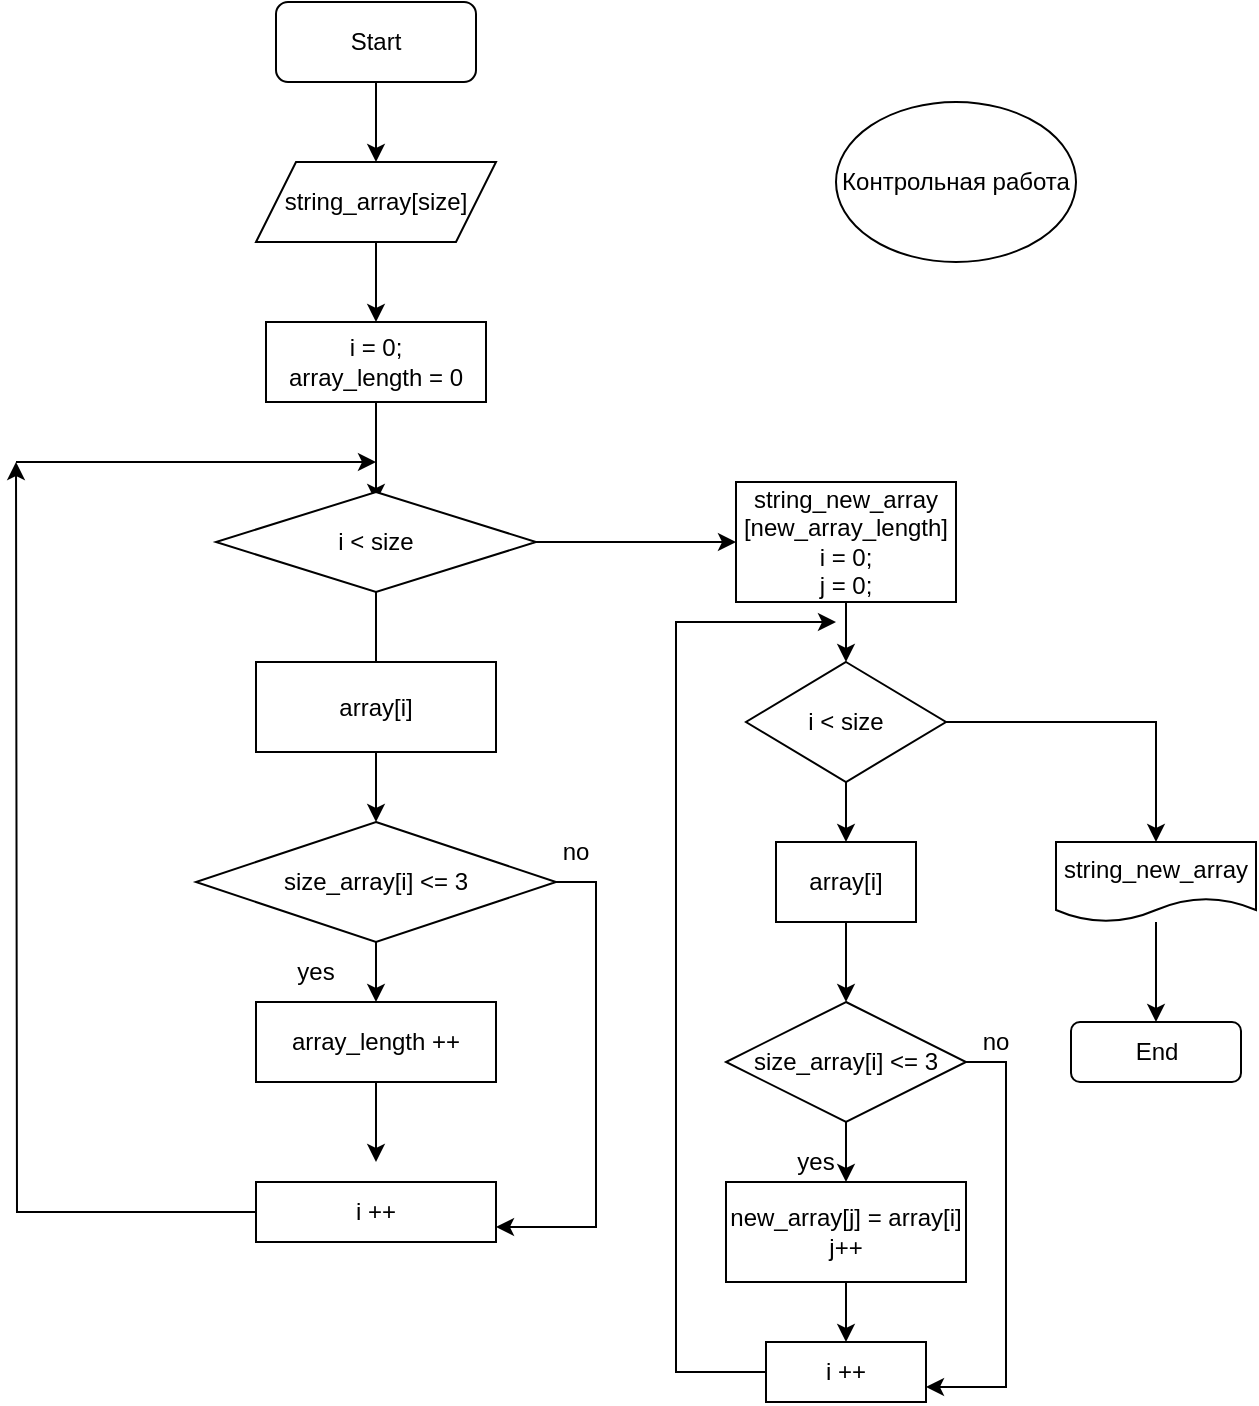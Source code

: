 <mxfile version="20.3.0" type="device"><diagram id="IRMbYEUdQkLcHGU3gOSc" name="Page-1"><mxGraphModel dx="1043" dy="1724" grid="1" gridSize="10" guides="1" tooltips="1" connect="1" arrows="1" fold="1" page="1" pageScale="1" pageWidth="850" pageHeight="1100" math="0" shadow="0"><root><mxCell id="0"/><mxCell id="1" parent="0"/><mxCell id="hxQMPs8GlleWNq6maO4X-25" style="edgeStyle=orthogonalEdgeStyle;rounded=0;orthogonalLoop=1;jettySize=auto;html=1;exitX=0.5;exitY=1;exitDx=0;exitDy=0;startArrow=none;" parent="1" source="w-F5oQKnDDy_IRkRoC93-1" edge="1"><mxGeometry relative="1" as="geometry"><mxPoint x="400" y="70" as="targetPoint"/></mxGeometry></mxCell><mxCell id="w-F5oQKnDDy_IRkRoC93-27" style="edgeStyle=orthogonalEdgeStyle;rounded=0;orthogonalLoop=1;jettySize=auto;html=1;exitX=0.5;exitY=1;exitDx=0;exitDy=0;entryX=0.5;entryY=0;entryDx=0;entryDy=0;" edge="1" parent="1" source="hxQMPs8GlleWNq6maO4X-1" target="w-F5oQKnDDy_IRkRoC93-1"><mxGeometry relative="1" as="geometry"/></mxCell><mxCell id="hxQMPs8GlleWNq6maO4X-1" value="Start" style="rounded=1;whiteSpace=wrap;html=1;" parent="1" vertex="1"><mxGeometry x="350" y="-30" width="100" height="40" as="geometry"/></mxCell><mxCell id="hxQMPs8GlleWNq6maO4X-33" style="edgeStyle=orthogonalEdgeStyle;rounded=0;orthogonalLoop=1;jettySize=auto;html=1;exitX=0.5;exitY=1;exitDx=0;exitDy=0;" parent="1" edge="1"><mxGeometry relative="1" as="geometry"><mxPoint x="400" y="220" as="targetPoint"/><mxPoint x="400" y="140" as="sourcePoint"/></mxGeometry></mxCell><mxCell id="hxQMPs8GlleWNq6maO4X-95" style="edgeStyle=orthogonalEdgeStyle;rounded=0;orthogonalLoop=1;jettySize=auto;html=1;exitX=0.5;exitY=1;exitDx=0;exitDy=0;" parent="1" source="hxQMPs8GlleWNq6maO4X-29" target="hxQMPs8GlleWNq6maO4X-52" edge="1"><mxGeometry relative="1" as="geometry"/></mxCell><mxCell id="w-F5oQKnDDy_IRkRoC93-11" style="edgeStyle=orthogonalEdgeStyle;rounded=0;orthogonalLoop=1;jettySize=auto;html=1;exitX=1;exitY=0.5;exitDx=0;exitDy=0;entryX=0;entryY=0.5;entryDx=0;entryDy=0;" edge="1" parent="1" source="hxQMPs8GlleWNq6maO4X-29" target="w-F5oQKnDDy_IRkRoC93-10"><mxGeometry relative="1" as="geometry"/></mxCell><mxCell id="hxQMPs8GlleWNq6maO4X-29" value="i &amp;lt; size" style="rhombus;whiteSpace=wrap;html=1;" parent="1" vertex="1"><mxGeometry x="320" y="215" width="160" height="50" as="geometry"/></mxCell><mxCell id="hxQMPs8GlleWNq6maO4X-40" value="End" style="rounded=1;whiteSpace=wrap;html=1;" parent="1" vertex="1"><mxGeometry x="747.5" y="480" width="85" height="30" as="geometry"/></mxCell><mxCell id="hxQMPs8GlleWNq6maO4X-45" value="Контрольная работа" style="text;html=1;align=center;verticalAlign=middle;resizable=0;points=[];autosize=1;strokeColor=none;fillColor=none;" parent="1" vertex="1"><mxGeometry x="620" y="45" width="140" height="30" as="geometry"/></mxCell><mxCell id="w-F5oQKnDDy_IRkRoC93-5" value="" style="edgeStyle=orthogonalEdgeStyle;rounded=0;orthogonalLoop=1;jettySize=auto;html=1;startArrow=none;" edge="1" parent="1" source="hxQMPs8GlleWNq6maO4X-104" target="hxQMPs8GlleWNq6maO4X-55"><mxGeometry relative="1" as="geometry"/></mxCell><mxCell id="w-F5oQKnDDy_IRkRoC93-6" style="edgeStyle=orthogonalEdgeStyle;rounded=0;orthogonalLoop=1;jettySize=auto;html=1;exitX=1;exitY=0.5;exitDx=0;exitDy=0;entryX=1;entryY=0.75;entryDx=0;entryDy=0;" edge="1" parent="1" source="hxQMPs8GlleWNq6maO4X-52" target="hxQMPs8GlleWNq6maO4X-65"><mxGeometry relative="1" as="geometry"/></mxCell><mxCell id="w-F5oQKnDDy_IRkRoC93-9" style="edgeStyle=orthogonalEdgeStyle;rounded=0;orthogonalLoop=1;jettySize=auto;html=1;exitX=0.5;exitY=1;exitDx=0;exitDy=0;entryX=1;entryY=1;entryDx=0;entryDy=0;" edge="1" parent="1" source="hxQMPs8GlleWNq6maO4X-52" target="hxQMPs8GlleWNq6maO4X-104"><mxGeometry relative="1" as="geometry"/></mxCell><mxCell id="hxQMPs8GlleWNq6maO4X-52" value="size_array[i] &amp;lt;= 3" style="rhombus;whiteSpace=wrap;html=1;" parent="1" vertex="1"><mxGeometry x="310" y="380" width="180" height="60" as="geometry"/></mxCell><mxCell id="hxQMPs8GlleWNq6maO4X-94" style="edgeStyle=orthogonalEdgeStyle;rounded=0;orthogonalLoop=1;jettySize=auto;html=1;exitX=0.5;exitY=1;exitDx=0;exitDy=0;" parent="1" source="hxQMPs8GlleWNq6maO4X-55" edge="1"><mxGeometry relative="1" as="geometry"><mxPoint x="400" y="500" as="targetPoint"/></mxGeometry></mxCell><mxCell id="w-F5oQKnDDy_IRkRoC93-3" style="edgeStyle=orthogonalEdgeStyle;rounded=0;orthogonalLoop=1;jettySize=auto;html=1;" edge="1" parent="1" source="hxQMPs8GlleWNq6maO4X-55"><mxGeometry relative="1" as="geometry"><mxPoint x="400" y="550" as="targetPoint"/></mxGeometry></mxCell><mxCell id="hxQMPs8GlleWNq6maO4X-55" value="array_length ++" style="rounded=0;whiteSpace=wrap;html=1;" parent="1" vertex="1"><mxGeometry x="340" y="470" width="120" height="40" as="geometry"/></mxCell><mxCell id="hxQMPs8GlleWNq6maO4X-61" value="no" style="text;html=1;strokeColor=none;fillColor=none;align=center;verticalAlign=middle;whiteSpace=wrap;rounded=0;" parent="1" vertex="1"><mxGeometry x="470" y="380" width="60" height="30" as="geometry"/></mxCell><mxCell id="hxQMPs8GlleWNq6maO4X-96" style="edgeStyle=orthogonalEdgeStyle;rounded=0;orthogonalLoop=1;jettySize=auto;html=1;exitX=0;exitY=0.5;exitDx=0;exitDy=0;" parent="1" source="hxQMPs8GlleWNq6maO4X-65" edge="1"><mxGeometry relative="1" as="geometry"><mxPoint x="220" y="200" as="targetPoint"/></mxGeometry></mxCell><mxCell id="hxQMPs8GlleWNq6maO4X-65" value="i ++" style="whiteSpace=wrap;html=1;" parent="1" vertex="1"><mxGeometry x="340" y="560" width="120" height="30" as="geometry"/></mxCell><mxCell id="hxQMPs8GlleWNq6maO4X-73" value="" style="endArrow=classic;html=1;rounded=0;" parent="1" edge="1"><mxGeometry width="50" height="50" relative="1" as="geometry"><mxPoint x="220" y="200" as="sourcePoint"/><mxPoint x="400" y="200" as="targetPoint"/></mxGeometry></mxCell><mxCell id="w-F5oQKnDDy_IRkRoC93-16" style="edgeStyle=orthogonalEdgeStyle;rounded=0;orthogonalLoop=1;jettySize=auto;html=1;exitX=0.5;exitY=1;exitDx=0;exitDy=0;entryX=0.5;entryY=0;entryDx=0;entryDy=0;" edge="1" parent="1" source="hxQMPs8GlleWNq6maO4X-75" target="hxQMPs8GlleWNq6maO4X-86"><mxGeometry relative="1" as="geometry"/></mxCell><mxCell id="w-F5oQKnDDy_IRkRoC93-23" style="edgeStyle=orthogonalEdgeStyle;rounded=0;orthogonalLoop=1;jettySize=auto;html=1;exitX=1;exitY=0.5;exitDx=0;exitDy=0;" edge="1" parent="1" source="hxQMPs8GlleWNq6maO4X-75" target="hxQMPs8GlleWNq6maO4X-90"><mxGeometry relative="1" as="geometry"/></mxCell><mxCell id="hxQMPs8GlleWNq6maO4X-75" value="i &amp;lt; size" style="rhombus;whiteSpace=wrap;html=1;rounded=0;" parent="1" vertex="1"><mxGeometry x="585" y="300" width="100" height="60" as="geometry"/></mxCell><mxCell id="hxQMPs8GlleWNq6maO4X-84" value="yes" style="text;html=1;strokeColor=none;fillColor=none;align=center;verticalAlign=middle;whiteSpace=wrap;rounded=0;" parent="1" vertex="1"><mxGeometry x="590" y="535" width="60" height="30" as="geometry"/></mxCell><mxCell id="hxQMPs8GlleWNq6maO4X-85" value="no" style="text;html=1;strokeColor=none;fillColor=none;align=center;verticalAlign=middle;whiteSpace=wrap;rounded=0;" parent="1" vertex="1"><mxGeometry x="680" y="475" width="60" height="30" as="geometry"/></mxCell><mxCell id="w-F5oQKnDDy_IRkRoC93-17" style="edgeStyle=orthogonalEdgeStyle;rounded=0;orthogonalLoop=1;jettySize=auto;html=1;exitX=0.5;exitY=1;exitDx=0;exitDy=0;entryX=0.5;entryY=0;entryDx=0;entryDy=0;" edge="1" parent="1" source="hxQMPs8GlleWNq6maO4X-86" target="w-F5oQKnDDy_IRkRoC93-12"><mxGeometry relative="1" as="geometry"/></mxCell><mxCell id="hxQMPs8GlleWNq6maO4X-86" value="array[i]" style="whiteSpace=wrap;html=1;rounded=0;" parent="1" vertex="1"><mxGeometry x="600" y="390" width="70" height="40" as="geometry"/></mxCell><mxCell id="w-F5oQKnDDy_IRkRoC93-24" style="edgeStyle=orthogonalEdgeStyle;rounded=0;orthogonalLoop=1;jettySize=auto;html=1;entryX=0.5;entryY=0;entryDx=0;entryDy=0;" edge="1" parent="1" source="hxQMPs8GlleWNq6maO4X-90" target="hxQMPs8GlleWNq6maO4X-40"><mxGeometry relative="1" as="geometry"/></mxCell><mxCell id="hxQMPs8GlleWNq6maO4X-90" value="string_new_array" style="shape=document;whiteSpace=wrap;html=1;boundedLbl=1;" parent="1" vertex="1"><mxGeometry x="740" y="390" width="100" height="40" as="geometry"/></mxCell><mxCell id="w-F5oQKnDDy_IRkRoC93-2" value="i = 0;&lt;br&gt;array_length = 0" style="rounded=0;whiteSpace=wrap;html=1;" vertex="1" parent="1"><mxGeometry x="345" y="130" width="110" height="40" as="geometry"/></mxCell><mxCell id="w-F5oQKnDDy_IRkRoC93-4" value="array[i]" style="rounded=0;whiteSpace=wrap;html=1;" vertex="1" parent="1"><mxGeometry x="340" y="300" width="120" height="45" as="geometry"/></mxCell><mxCell id="hxQMPs8GlleWNq6maO4X-104" value="yes" style="text;html=1;strokeColor=none;fillColor=none;align=center;verticalAlign=middle;whiteSpace=wrap;rounded=0;" parent="1" vertex="1"><mxGeometry x="340" y="440" width="60" height="30" as="geometry"/></mxCell><mxCell id="w-F5oQKnDDy_IRkRoC93-7" value="" style="edgeStyle=orthogonalEdgeStyle;rounded=0;orthogonalLoop=1;jettySize=auto;html=1;endArrow=none;" edge="1" parent="1" source="hxQMPs8GlleWNq6maO4X-52" target="hxQMPs8GlleWNq6maO4X-104"><mxGeometry relative="1" as="geometry"><mxPoint x="400" y="440" as="sourcePoint"/><mxPoint x="400" y="470" as="targetPoint"/><Array as="points"><mxPoint x="390" y="450"/><mxPoint x="390" y="450"/></Array></mxGeometry></mxCell><mxCell id="w-F5oQKnDDy_IRkRoC93-15" style="edgeStyle=orthogonalEdgeStyle;rounded=0;orthogonalLoop=1;jettySize=auto;html=1;exitX=0.5;exitY=1;exitDx=0;exitDy=0;entryX=0.5;entryY=0;entryDx=0;entryDy=0;" edge="1" parent="1" source="w-F5oQKnDDy_IRkRoC93-10" target="hxQMPs8GlleWNq6maO4X-75"><mxGeometry relative="1" as="geometry"/></mxCell><mxCell id="w-F5oQKnDDy_IRkRoC93-10" value="string_new_array&lt;br&gt;[new_array_length]&lt;br&gt;i = 0;&lt;br&gt;j = 0;" style="rounded=0;whiteSpace=wrap;html=1;" vertex="1" parent="1"><mxGeometry x="580" y="210" width="110" height="60" as="geometry"/></mxCell><mxCell id="w-F5oQKnDDy_IRkRoC93-18" style="edgeStyle=orthogonalEdgeStyle;rounded=0;orthogonalLoop=1;jettySize=auto;html=1;exitX=0.5;exitY=1;exitDx=0;exitDy=0;entryX=0.5;entryY=0;entryDx=0;entryDy=0;" edge="1" parent="1" source="w-F5oQKnDDy_IRkRoC93-12" target="w-F5oQKnDDy_IRkRoC93-13"><mxGeometry relative="1" as="geometry"/></mxCell><mxCell id="w-F5oQKnDDy_IRkRoC93-19" style="edgeStyle=orthogonalEdgeStyle;rounded=0;orthogonalLoop=1;jettySize=auto;html=1;exitX=1;exitY=0.5;exitDx=0;exitDy=0;entryX=1;entryY=0.75;entryDx=0;entryDy=0;" edge="1" parent="1" source="w-F5oQKnDDy_IRkRoC93-12" target="w-F5oQKnDDy_IRkRoC93-14"><mxGeometry relative="1" as="geometry"/></mxCell><mxCell id="w-F5oQKnDDy_IRkRoC93-12" value="size_array[i] &amp;lt;= 3" style="rhombus;whiteSpace=wrap;html=1;" vertex="1" parent="1"><mxGeometry x="575" y="470" width="120" height="60" as="geometry"/></mxCell><mxCell id="w-F5oQKnDDy_IRkRoC93-20" style="edgeStyle=orthogonalEdgeStyle;rounded=0;orthogonalLoop=1;jettySize=auto;html=1;exitX=0.5;exitY=1;exitDx=0;exitDy=0;entryX=0.5;entryY=0;entryDx=0;entryDy=0;" edge="1" parent="1" source="w-F5oQKnDDy_IRkRoC93-13" target="w-F5oQKnDDy_IRkRoC93-14"><mxGeometry relative="1" as="geometry"/></mxCell><mxCell id="w-F5oQKnDDy_IRkRoC93-13" value="new_array[j] = array[i]&lt;br&gt;j++" style="rounded=0;whiteSpace=wrap;html=1;" vertex="1" parent="1"><mxGeometry x="575" y="560" width="120" height="50" as="geometry"/></mxCell><mxCell id="w-F5oQKnDDy_IRkRoC93-21" style="edgeStyle=orthogonalEdgeStyle;rounded=0;orthogonalLoop=1;jettySize=auto;html=1;exitX=0;exitY=0.5;exitDx=0;exitDy=0;" edge="1" parent="1" source="w-F5oQKnDDy_IRkRoC93-14"><mxGeometry relative="1" as="geometry"><mxPoint x="630" y="280" as="targetPoint"/><Array as="points"><mxPoint x="550" y="655"/><mxPoint x="550" y="280"/></Array></mxGeometry></mxCell><mxCell id="w-F5oQKnDDy_IRkRoC93-14" value="i ++" style="whiteSpace=wrap;html=1;" vertex="1" parent="1"><mxGeometry x="595" y="640" width="80" height="30" as="geometry"/></mxCell><mxCell id="w-F5oQKnDDy_IRkRoC93-28" style="edgeStyle=orthogonalEdgeStyle;rounded=0;orthogonalLoop=1;jettySize=auto;html=1;exitX=0.5;exitY=1;exitDx=0;exitDy=0;entryX=0.5;entryY=0;entryDx=0;entryDy=0;" edge="1" parent="1" source="w-F5oQKnDDy_IRkRoC93-1" target="w-F5oQKnDDy_IRkRoC93-2"><mxGeometry relative="1" as="geometry"/></mxCell><mxCell id="w-F5oQKnDDy_IRkRoC93-1" value="string_array[size]" style="shape=parallelogram;perimeter=parallelogramPerimeter;whiteSpace=wrap;html=1;fixedSize=1;" vertex="1" parent="1"><mxGeometry x="340" y="50" width="120" height="40" as="geometry"/></mxCell><mxCell id="w-F5oQKnDDy_IRkRoC93-29" value="Контрольная работа" style="ellipse;whiteSpace=wrap;html=1;" vertex="1" parent="1"><mxGeometry x="630" y="20" width="120" height="80" as="geometry"/></mxCell></root></mxGraphModel></diagram></mxfile>